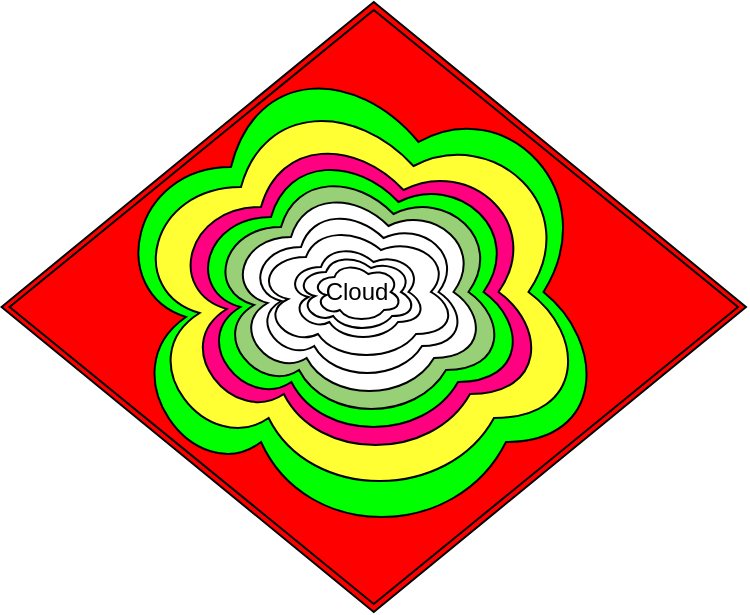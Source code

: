 <mxfile version="15.3.8" type="github">
  <diagram id="YphvDcToEx7Mw1fkcDue" name="Page-1">
    <mxGraphModel dx="1550" dy="829" grid="1" gridSize="10" guides="1" tooltips="1" connect="1" arrows="1" fold="1" page="1" pageScale="1" pageWidth="1169" pageHeight="827" math="0" shadow="0">
      <root>
        <mxCell id="0" />
        <mxCell id="1" parent="0" />
        <mxCell id="vZsCfjT3-jncpjTAse-_-4" value="Relationship" style="shape=rhombus;double=1;perimeter=rhombusPerimeter;whiteSpace=wrap;html=1;align=center;rotation=0;fillColor=#FF0000;" vertex="1" parent="1">
          <mxGeometry x="547.77" y="400" width="372.23" height="304.96" as="geometry" />
        </mxCell>
        <mxCell id="vZsCfjT3-jncpjTAse-_-3" value="Cloud" style="ellipse;shape=cloud;whiteSpace=wrap;html=1;align=center;rotation=0;fillColor=#00FF00;" vertex="1" parent="1">
          <mxGeometry x="600" y="420" width="250" height="250" as="geometry" />
        </mxCell>
        <mxCell id="vZsCfjT3-jncpjTAse-_-5" value="Cloud" style="ellipse;shape=cloud;whiteSpace=wrap;html=1;align=center;fillColor=#FFFF33;" vertex="1" parent="1">
          <mxGeometry x="610" y="440" width="230" height="210" as="geometry" />
        </mxCell>
        <mxCell id="vZsCfjT3-jncpjTAse-_-6" value="Cloud" style="ellipse;shape=cloud;whiteSpace=wrap;html=1;align=center;fillColor=#FF0080;" vertex="1" parent="1">
          <mxGeometry x="630" y="460" width="190" height="170" as="geometry" />
        </mxCell>
        <mxCell id="vZsCfjT3-jncpjTAse-_-7" value="Cloud" style="ellipse;shape=cloud;whiteSpace=wrap;html=1;align=center;fillColor=#00FF00;" vertex="1" parent="1">
          <mxGeometry x="640" y="470" width="170" height="150" as="geometry" />
        </mxCell>
        <mxCell id="vZsCfjT3-jncpjTAse-_-8" value="Cloud" style="ellipse;shape=cloud;whiteSpace=wrap;html=1;align=center;fillColor=#97D077;" vertex="1" parent="1">
          <mxGeometry x="650" y="480" width="150" height="130" as="geometry" />
        </mxCell>
        <mxCell id="vZsCfjT3-jncpjTAse-_-9" value="Cloud" style="ellipse;shape=cloud;whiteSpace=wrap;html=1;align=center;" vertex="1" parent="1">
          <mxGeometry x="660" y="490" width="130" height="110" as="geometry" />
        </mxCell>
        <mxCell id="vZsCfjT3-jncpjTAse-_-10" value="Cloud" style="ellipse;shape=cloud;whiteSpace=wrap;html=1;align=center;" vertex="1" parent="1">
          <mxGeometry x="670" y="500" width="110" height="90" as="geometry" />
        </mxCell>
        <mxCell id="vZsCfjT3-jncpjTAse-_-11" value="Cloud" style="ellipse;shape=cloud;whiteSpace=wrap;html=1;align=center;" vertex="1" parent="1">
          <mxGeometry x="675" y="510" width="100" height="70" as="geometry" />
        </mxCell>
        <mxCell id="vZsCfjT3-jncpjTAse-_-12" value="Cloud" style="ellipse;shape=cloud;whiteSpace=wrap;html=1;align=center;" vertex="1" parent="1">
          <mxGeometry x="690" y="520" width="70" height="50" as="geometry" />
        </mxCell>
        <mxCell id="vZsCfjT3-jncpjTAse-_-13" value="Cloud" style="ellipse;shape=cloud;whiteSpace=wrap;html=1;align=center;" vertex="1" parent="1">
          <mxGeometry x="695" y="525" width="60" height="40" as="geometry" />
        </mxCell>
        <mxCell id="vZsCfjT3-jncpjTAse-_-14" value="Cloud" style="ellipse;shape=cloud;whiteSpace=wrap;html=1;align=center;" vertex="1" parent="1">
          <mxGeometry x="703" y="530" width="45" height="30" as="geometry" />
        </mxCell>
      </root>
    </mxGraphModel>
  </diagram>
</mxfile>
